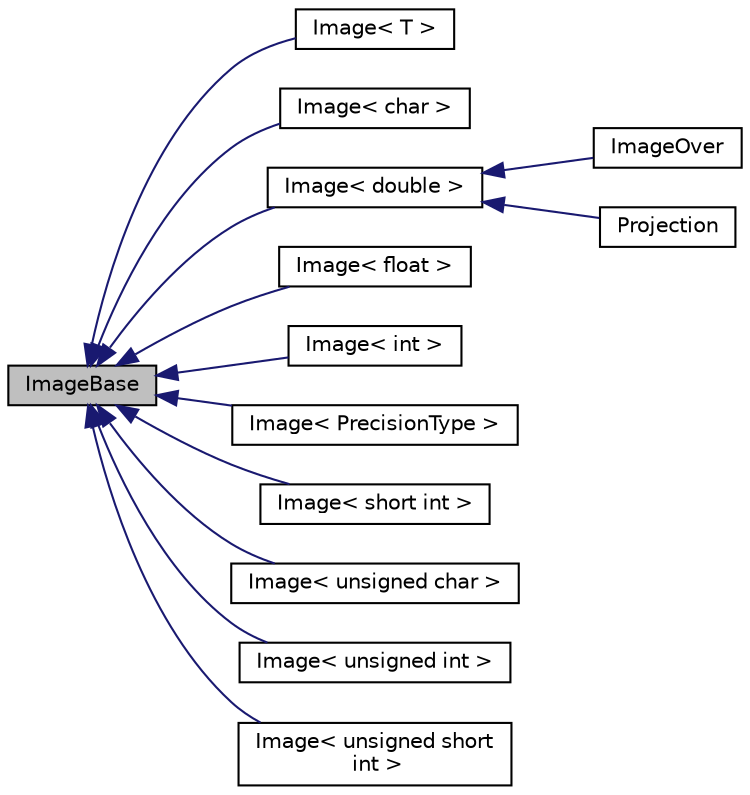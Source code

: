 digraph "ImageBase"
{
  edge [fontname="Helvetica",fontsize="10",labelfontname="Helvetica",labelfontsize="10"];
  node [fontname="Helvetica",fontsize="10",shape=record];
  rankdir="LR";
  Node0 [label="ImageBase",height=0.2,width=0.4,color="black", fillcolor="grey75", style="filled", fontcolor="black"];
  Node0 -> Node1 [dir="back",color="midnightblue",fontsize="10",style="solid",fontname="Helvetica"];
  Node1 [label="Image\< T \>",height=0.2,width=0.4,color="black", fillcolor="white", style="filled",URL="$classImage.html"];
  Node0 -> Node2 [dir="back",color="midnightblue",fontsize="10",style="solid",fontname="Helvetica"];
  Node2 [label="Image\< char \>",height=0.2,width=0.4,color="black", fillcolor="white", style="filled",URL="$classImage.html"];
  Node0 -> Node3 [dir="back",color="midnightblue",fontsize="10",style="solid",fontname="Helvetica"];
  Node3 [label="Image\< double \>",height=0.2,width=0.4,color="black", fillcolor="white", style="filled",URL="$classImage.html"];
  Node3 -> Node4 [dir="back",color="midnightblue",fontsize="10",style="solid",fontname="Helvetica"];
  Node4 [label="ImageOver",height=0.2,width=0.4,color="black", fillcolor="white", style="filled",URL="$classImageOver.html"];
  Node3 -> Node5 [dir="back",color="midnightblue",fontsize="10",style="solid",fontname="Helvetica"];
  Node5 [label="Projection",height=0.2,width=0.4,color="black", fillcolor="white", style="filled",URL="$classProjection.html"];
  Node0 -> Node6 [dir="back",color="midnightblue",fontsize="10",style="solid",fontname="Helvetica"];
  Node6 [label="Image\< float \>",height=0.2,width=0.4,color="black", fillcolor="white", style="filled",URL="$classImage.html"];
  Node0 -> Node7 [dir="back",color="midnightblue",fontsize="10",style="solid",fontname="Helvetica"];
  Node7 [label="Image\< int \>",height=0.2,width=0.4,color="black", fillcolor="white", style="filled",URL="$classImage.html"];
  Node0 -> Node8 [dir="back",color="midnightblue",fontsize="10",style="solid",fontname="Helvetica"];
  Node8 [label="Image\< PrecisionType \>",height=0.2,width=0.4,color="black", fillcolor="white", style="filled",URL="$classImage.html"];
  Node0 -> Node9 [dir="back",color="midnightblue",fontsize="10",style="solid",fontname="Helvetica"];
  Node9 [label="Image\< short int \>",height=0.2,width=0.4,color="black", fillcolor="white", style="filled",URL="$classImage.html"];
  Node0 -> Node10 [dir="back",color="midnightblue",fontsize="10",style="solid",fontname="Helvetica"];
  Node10 [label="Image\< unsigned char \>",height=0.2,width=0.4,color="black", fillcolor="white", style="filled",URL="$classImage.html"];
  Node0 -> Node11 [dir="back",color="midnightblue",fontsize="10",style="solid",fontname="Helvetica"];
  Node11 [label="Image\< unsigned int \>",height=0.2,width=0.4,color="black", fillcolor="white", style="filled",URL="$classImage.html"];
  Node0 -> Node12 [dir="back",color="midnightblue",fontsize="10",style="solid",fontname="Helvetica"];
  Node12 [label="Image\< unsigned short\l int \>",height=0.2,width=0.4,color="black", fillcolor="white", style="filled",URL="$classImage.html"];
}
